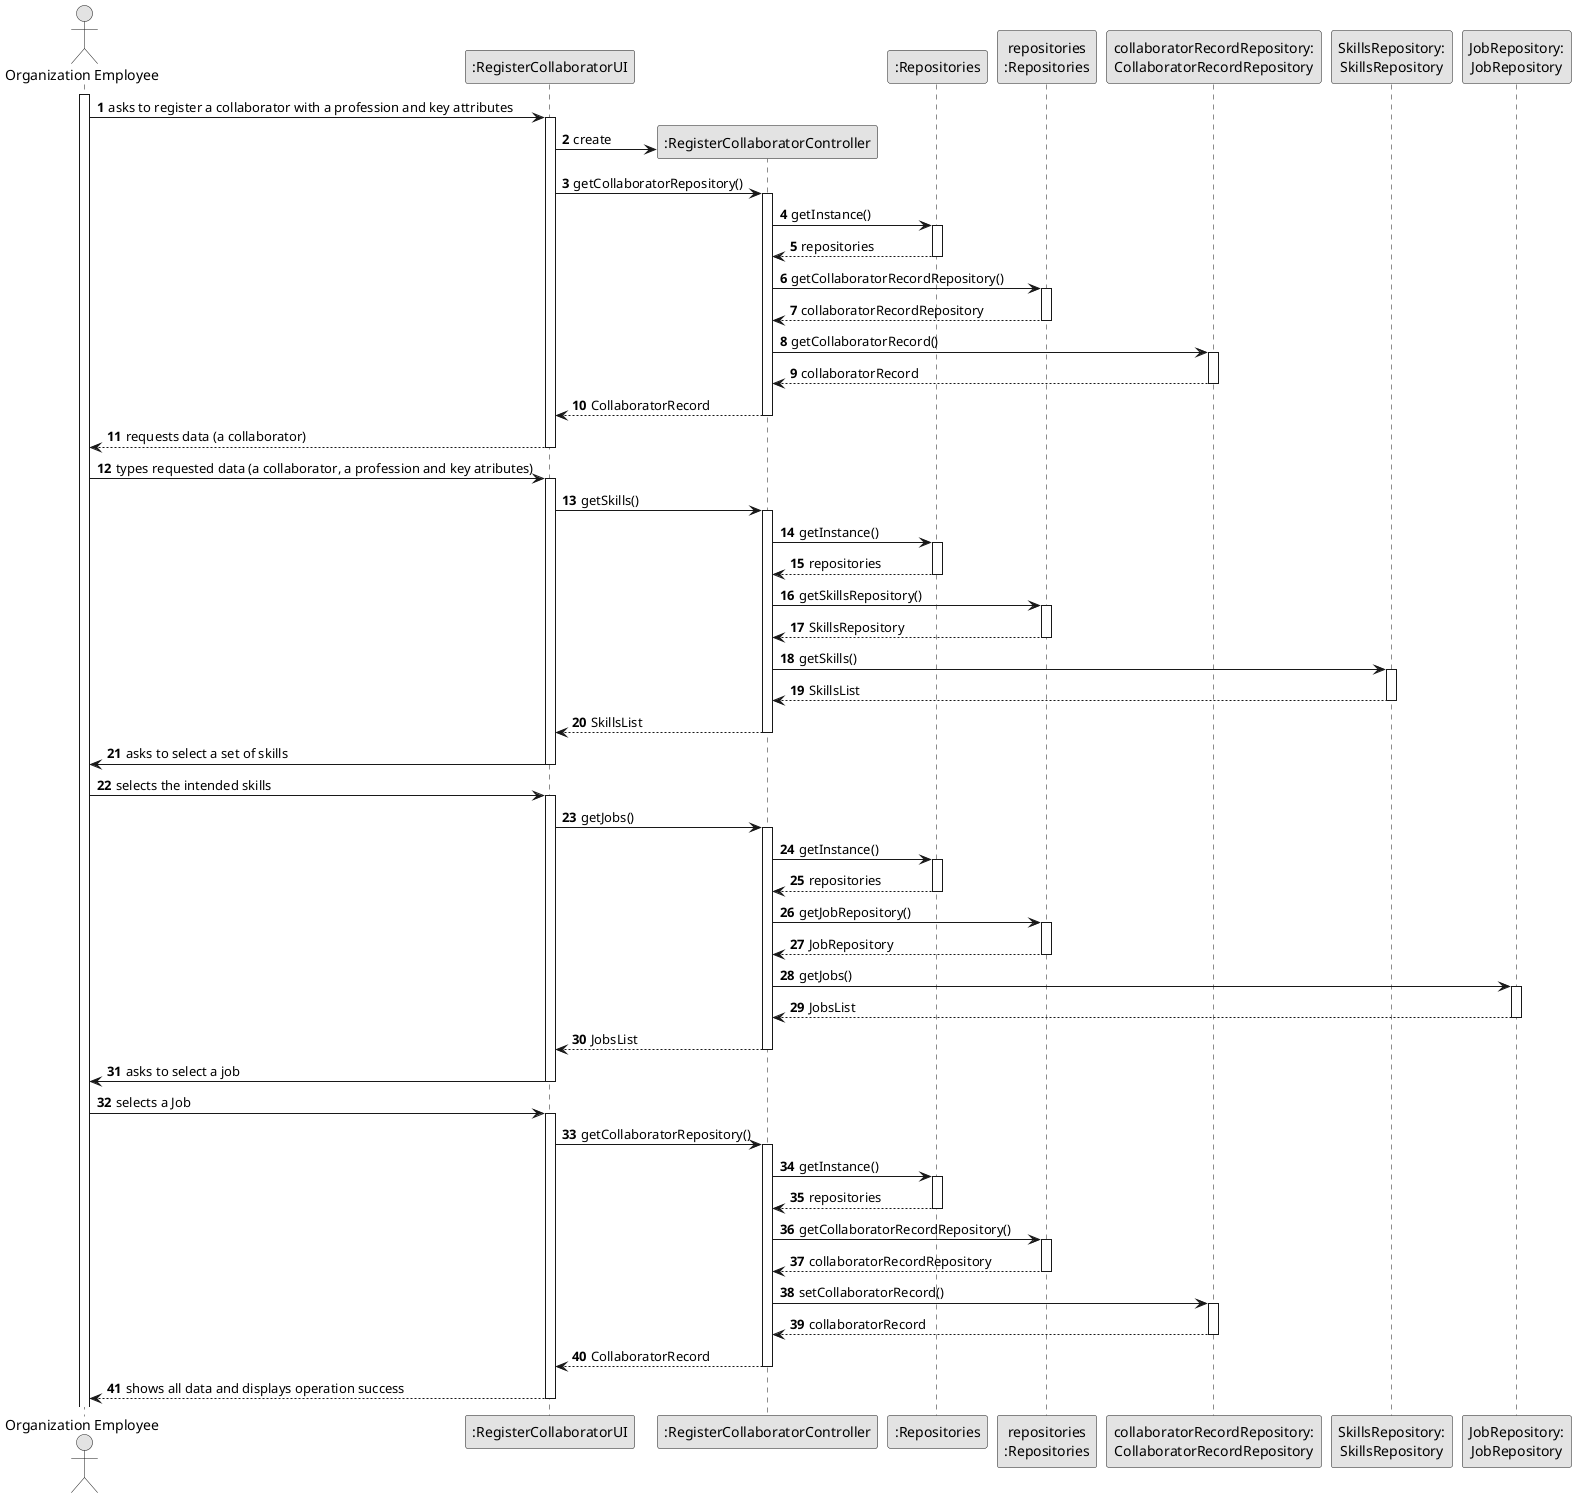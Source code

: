 @startuml
skinparam monochrome true
skinparam packageStyle rectangle
skinparam shadowing false

autonumber

'hide footbox
actor "Organization Employee" as ADM
participant ":RegisterCollaboratorUI" as UI
participant ":RegisterCollaboratorController" as CTRL
participant ":Repositories" as RepositorySingleton
participant "repositories\n:Repositories" as PLAT
participant "collaboratorRecordRepository:\nCollaboratorRecordRepository" as CollaboratorRecordRepository
participant "SkillsRepository:\nSkillsRepository" as SkillsRepository
participant "JobRepository:\nJobRepository" as JobRepository


activate ADM

        ADM -> UI : asks to register a collaborator with a profession and key attributes

        activate UI

'            UI --> ADM : requests data (reference, description,  informal \n description, technical description, duration, cost)
            'create CTRL
            UI -> CTRL** : create

            UI -> CTRL : getCollaboratorRepository()
            activate CTRL

                CTRL -> RepositorySingleton : getInstance()
                activate RepositorySingleton

                    RepositorySingleton --> CTRL: repositories
                deactivate RepositorySingleton

                CTRL -> PLAT : getCollaboratorRecordRepository()
                activate PLAT

                    PLAT --> CTRL: collaboratorRecordRepository
                deactivate PLAT

                CTRL -> CollaboratorRecordRepository : getCollaboratorRecord()
                activate CollaboratorRecordRepository

                    CollaboratorRecordRepository --> CTRL : collaboratorRecord
                deactivate CollaboratorRecordRepository


                CTRL --> UI : CollaboratorRecord
            deactivate CTRL

            UI --> ADM : requests data (a collaborator)
                    deactivate UI

                ADM -> UI : types requested data (a collaborator, a profession and key atributes)
        activate UI

    UI -> CTRL : getSkills()
                activate CTRL

                    CTRL -> RepositorySingleton : getInstance()
                    activate RepositorySingleton

                        RepositorySingleton --> CTRL: repositories
                    deactivate RepositorySingleton

                    CTRL -> PLAT : getSkillsRepository()
                    activate PLAT

                        PLAT --> CTRL: SkillsRepository
                    deactivate PLAT

                    CTRL -> SkillsRepository : getSkills()
                    activate SkillsRepository

                        SkillsRepository --> CTRL : SkillsList
                    deactivate SkillsRepository


                    CTRL --> UI : SkillsList
                deactivate CTRL
                        UI -> ADM : asks to select a set of skills
    deactivate UI
                            ADM -> UI : selects the intended skills
            activate UI

        UI -> CTRL : getJobs()
                    activate CTRL

                        CTRL -> RepositorySingleton : getInstance()
                        activate RepositorySingleton

                            RepositorySingleton --> CTRL: repositories
                        deactivate RepositorySingleton

                        CTRL -> PLAT : getJobRepository()
                        activate PLAT

                            PLAT --> CTRL: JobRepository
                        deactivate PLAT

                        CTRL -> JobRepository : getJobs()
                        activate JobRepository

                            JobRepository --> CTRL : JobsList
                        deactivate JobRepository


                        CTRL --> UI : JobsList
                    deactivate CTRL
                        UI -> ADM : asks to select a job

        deactivate UI
                                    ADM -> UI : selects a Job
            activate UI
             UI -> CTRL : getCollaboratorRepository()
                        activate CTRL

                            CTRL -> RepositorySingleton : getInstance()
                            activate RepositorySingleton

                                RepositorySingleton --> CTRL: repositories
                            deactivate RepositorySingleton

                            CTRL -> PLAT : getCollaboratorRecordRepository()
                            activate PLAT

                                PLAT --> CTRL: collaboratorRecordRepository
                            deactivate PLAT

                            CTRL -> CollaboratorRecordRepository : setCollaboratorRecord()
                            activate CollaboratorRecordRepository

                                CollaboratorRecordRepository --> CTRL : collaboratorRecord
                            deactivate CollaboratorRecordRepository


                            CTRL --> UI : CollaboratorRecord
                        deactivate CTRL
                                UI --> ADM : shows all data and displays operation success
deactivate UI

@enduml
